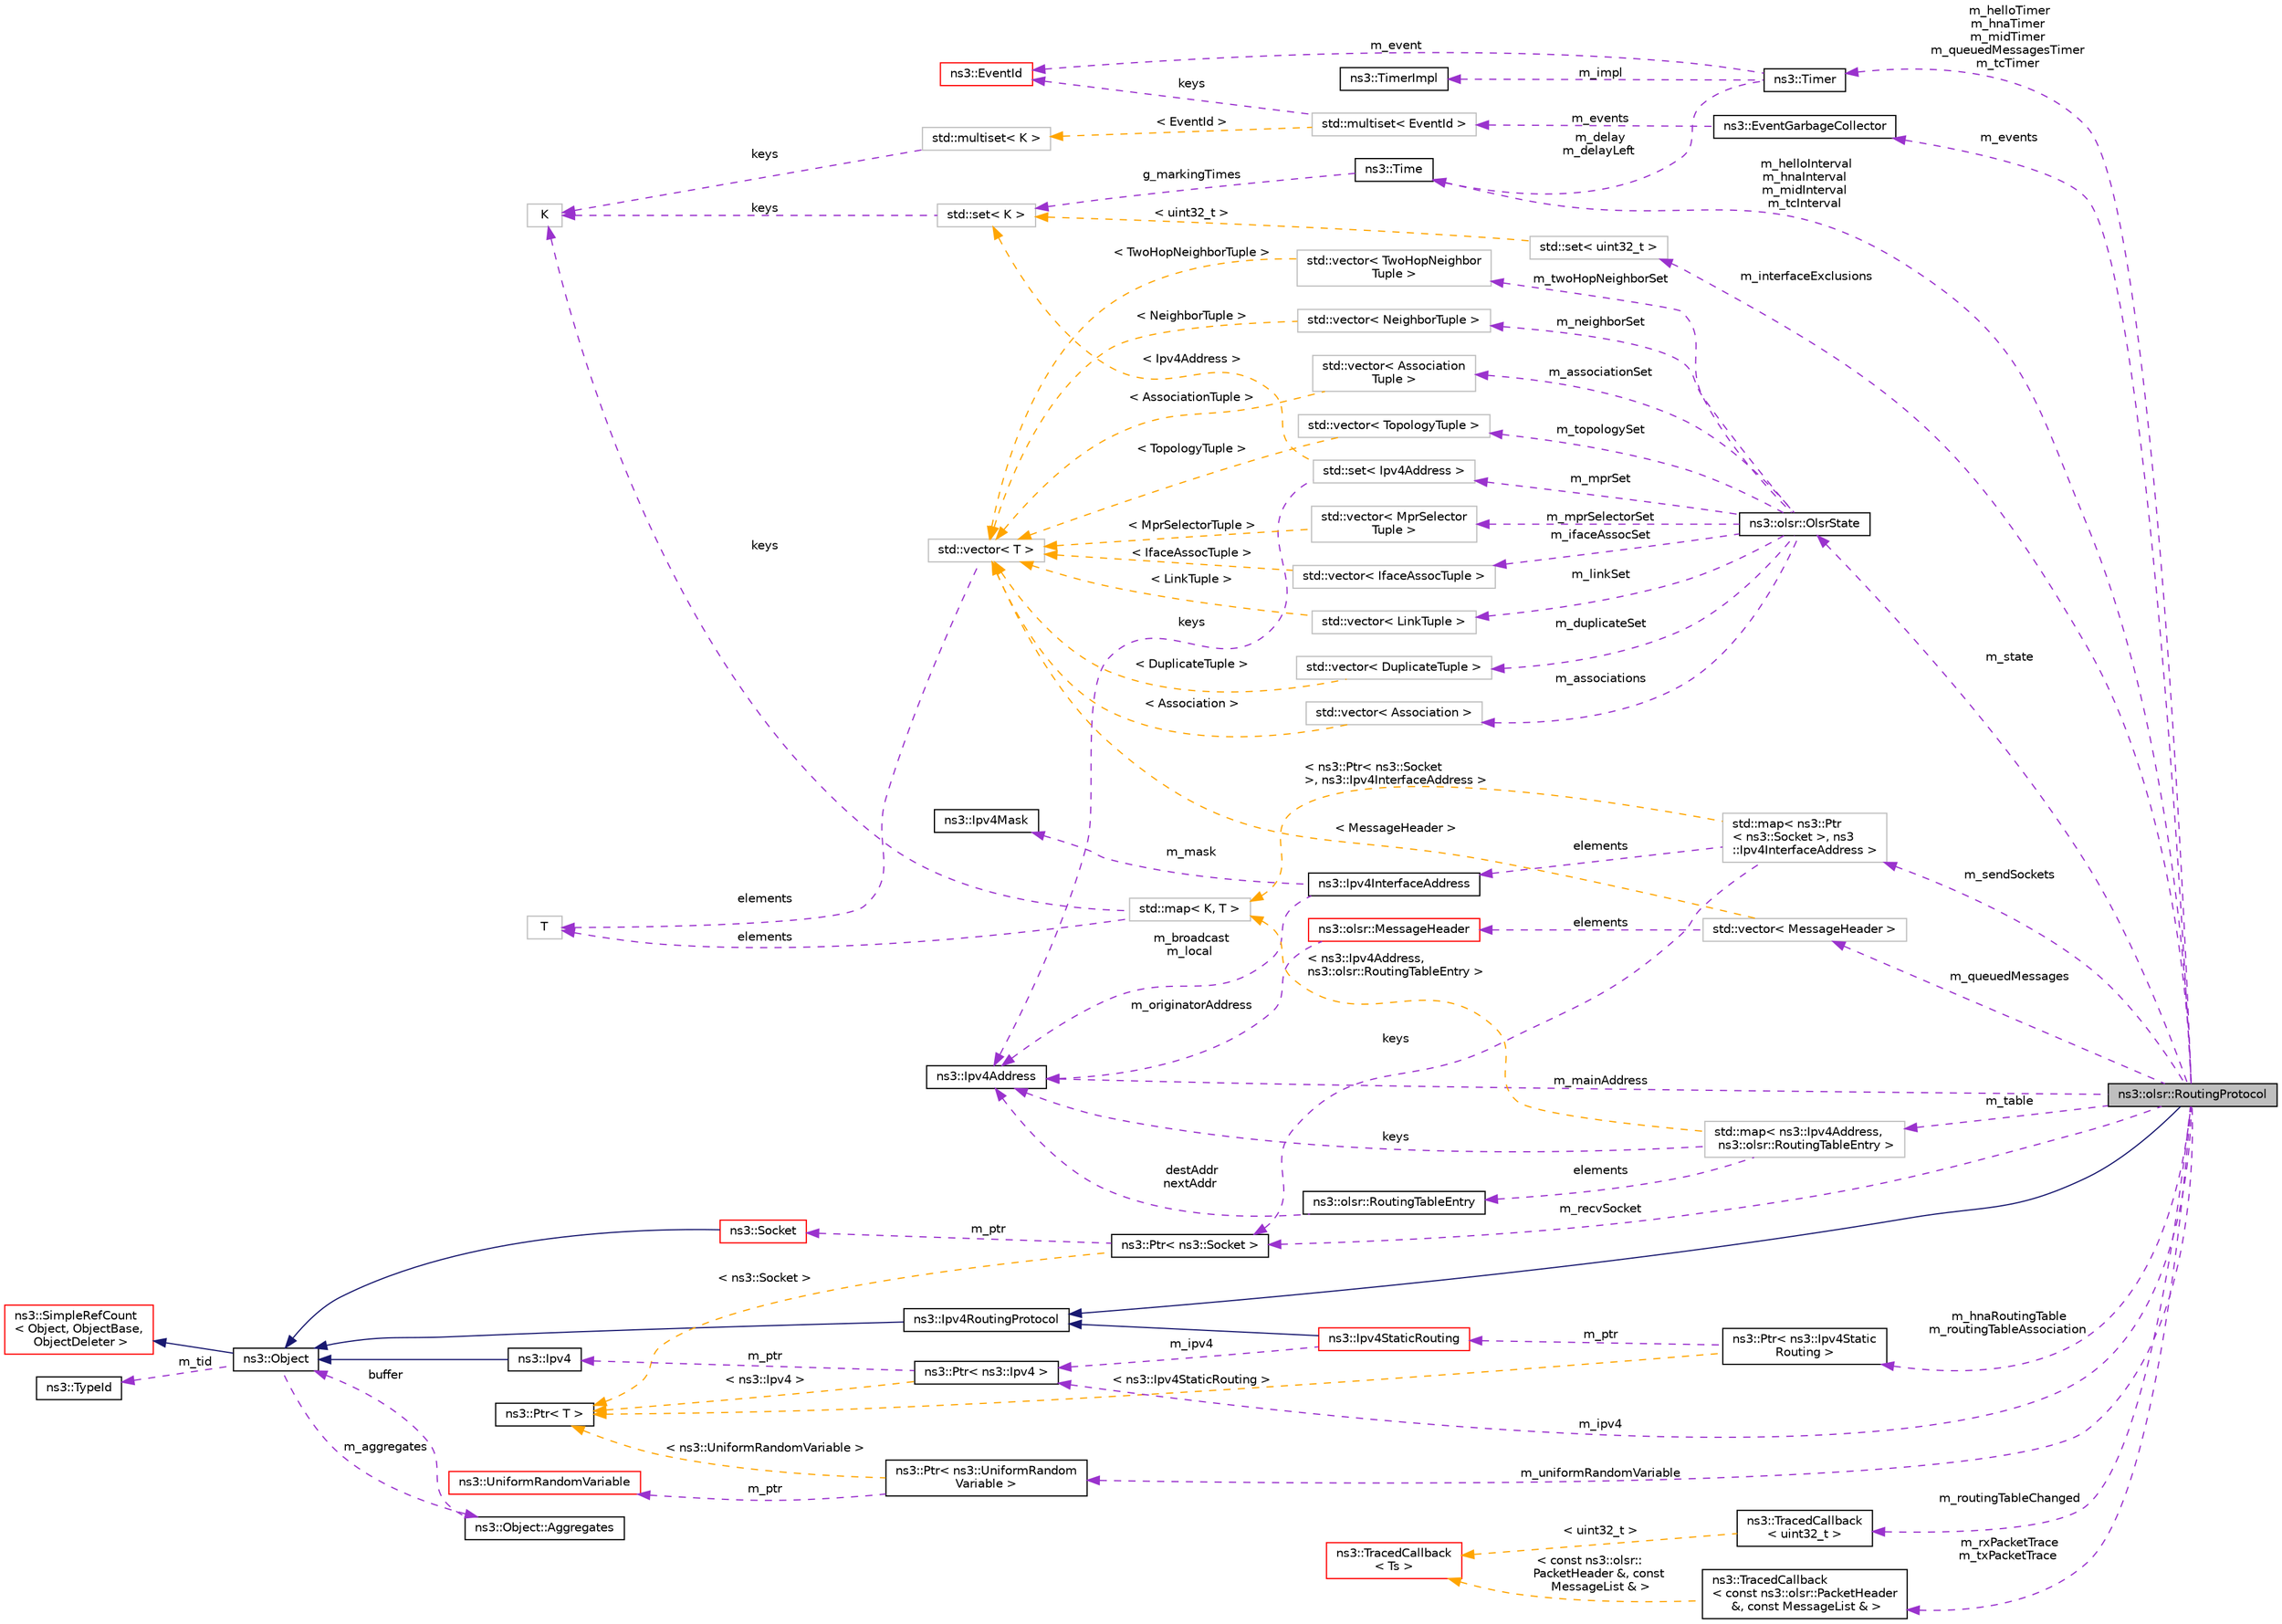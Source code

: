digraph "ns3::olsr::RoutingProtocol"
{
 // LATEX_PDF_SIZE
  edge [fontname="Helvetica",fontsize="10",labelfontname="Helvetica",labelfontsize="10"];
  node [fontname="Helvetica",fontsize="10",shape=record];
  rankdir="LR";
  Node1 [label="ns3::olsr::RoutingProtocol",height=0.2,width=0.4,color="black", fillcolor="grey75", style="filled", fontcolor="black",tooltip="OLSR routing protocol for IPv4."];
  Node2 -> Node1 [dir="back",color="midnightblue",fontsize="10",style="solid",fontname="Helvetica"];
  Node2 [label="ns3::Ipv4RoutingProtocol",height=0.2,width=0.4,color="black", fillcolor="white", style="filled",URL="$classns3_1_1_ipv4_routing_protocol.html",tooltip="Abstract base class for IPv4 routing protocols."];
  Node3 -> Node2 [dir="back",color="midnightblue",fontsize="10",style="solid",fontname="Helvetica"];
  Node3 [label="ns3::Object",height=0.2,width=0.4,color="black", fillcolor="white", style="filled",URL="$classns3_1_1_object.html",tooltip="A base class which provides memory management and object aggregation."];
  Node4 -> Node3 [dir="back",color="midnightblue",fontsize="10",style="solid",fontname="Helvetica"];
  Node4 [label="ns3::SimpleRefCount\l\< Object, ObjectBase,\l ObjectDeleter \>",height=0.2,width=0.4,color="red", fillcolor="white", style="filled",URL="$classns3_1_1_simple_ref_count.html",tooltip=" "];
  Node8 -> Node3 [dir="back",color="darkorchid3",fontsize="10",style="dashed",label=" m_tid" ,fontname="Helvetica"];
  Node8 [label="ns3::TypeId",height=0.2,width=0.4,color="black", fillcolor="white", style="filled",URL="$classns3_1_1_type_id.html",tooltip="a unique identifier for an interface."];
  Node9 -> Node3 [dir="back",color="darkorchid3",fontsize="10",style="dashed",label=" m_aggregates" ,fontname="Helvetica"];
  Node9 [label="ns3::Object::Aggregates",height=0.2,width=0.4,color="black", fillcolor="white", style="filled",URL="$structns3_1_1_object_1_1_aggregates.html",tooltip="The list of Objects aggregated to this one."];
  Node3 -> Node9 [dir="back",color="darkorchid3",fontsize="10",style="dashed",label=" buffer" ,fontname="Helvetica"];
  Node10 -> Node1 [dir="back",color="darkorchid3",fontsize="10",style="dashed",label=" m_sendSockets" ,fontname="Helvetica"];
  Node10 [label="std::map\< ns3::Ptr\l\< ns3::Socket \>, ns3\l::Ipv4InterfaceAddress \>",height=0.2,width=0.4,color="grey75", fillcolor="white", style="filled",tooltip=" "];
  Node11 -> Node10 [dir="back",color="darkorchid3",fontsize="10",style="dashed",label=" keys" ,fontname="Helvetica"];
  Node11 [label="ns3::Ptr\< ns3::Socket \>",height=0.2,width=0.4,color="black", fillcolor="white", style="filled",URL="$classns3_1_1_ptr.html",tooltip=" "];
  Node12 -> Node11 [dir="back",color="darkorchid3",fontsize="10",style="dashed",label=" m_ptr" ,fontname="Helvetica"];
  Node12 [label="ns3::Socket",height=0.2,width=0.4,color="red", fillcolor="white", style="filled",URL="$classns3_1_1_socket.html",tooltip="A low-level Socket API based loosely on the BSD Socket API."];
  Node3 -> Node12 [dir="back",color="midnightblue",fontsize="10",style="solid",fontname="Helvetica"];
  Node15 -> Node11 [dir="back",color="orange",fontsize="10",style="dashed",label=" \< ns3::Socket \>" ,fontname="Helvetica"];
  Node15 [label="ns3::Ptr\< T \>",height=0.2,width=0.4,color="black", fillcolor="white", style="filled",URL="$classns3_1_1_ptr.html",tooltip="Smart pointer class similar to boost::intrusive_ptr."];
  Node26 -> Node10 [dir="back",color="darkorchid3",fontsize="10",style="dashed",label=" elements" ,fontname="Helvetica"];
  Node26 [label="ns3::Ipv4InterfaceAddress",height=0.2,width=0.4,color="black", fillcolor="white", style="filled",URL="$classns3_1_1_ipv4_interface_address.html",tooltip="a class to store IPv4 address information on an interface"];
  Node27 -> Node26 [dir="back",color="darkorchid3",fontsize="10",style="dashed",label=" m_mask" ,fontname="Helvetica"];
  Node27 [label="ns3::Ipv4Mask",height=0.2,width=0.4,color="black", fillcolor="white", style="filled",URL="$classns3_1_1_ipv4_mask.html",tooltip="a class to represent an Ipv4 address mask"];
  Node28 -> Node26 [dir="back",color="darkorchid3",fontsize="10",style="dashed",label=" m_broadcast\nm_local" ,fontname="Helvetica"];
  Node28 [label="ns3::Ipv4Address",height=0.2,width=0.4,color="black", fillcolor="white", style="filled",URL="$classns3_1_1_ipv4_address.html",tooltip="Ipv4 addresses are stored in host order in this class."];
  Node29 -> Node10 [dir="back",color="orange",fontsize="10",style="dashed",label=" \< ns3::Ptr\< ns3::Socket\l \>, ns3::Ipv4InterfaceAddress \>" ,fontname="Helvetica"];
  Node29 [label="std::map\< K, T \>",height=0.2,width=0.4,color="grey75", fillcolor="white", style="filled",tooltip=" "];
  Node30 -> Node29 [dir="back",color="darkorchid3",fontsize="10",style="dashed",label=" keys" ,fontname="Helvetica"];
  Node30 [label="K",height=0.2,width=0.4,color="grey75", fillcolor="white", style="filled",tooltip=" "];
  Node31 -> Node29 [dir="back",color="darkorchid3",fontsize="10",style="dashed",label=" elements" ,fontname="Helvetica"];
  Node31 [label="T",height=0.2,width=0.4,color="grey75", fillcolor="white", style="filled",tooltip=" "];
  Node32 -> Node1 [dir="back",color="darkorchid3",fontsize="10",style="dashed",label=" m_table" ,fontname="Helvetica"];
  Node32 [label="std::map\< ns3::Ipv4Address,\l ns3::olsr::RoutingTableEntry \>",height=0.2,width=0.4,color="grey75", fillcolor="white", style="filled",tooltip=" "];
  Node33 -> Node32 [dir="back",color="darkorchid3",fontsize="10",style="dashed",label=" elements" ,fontname="Helvetica"];
  Node33 [label="ns3::olsr::RoutingTableEntry",height=0.2,width=0.4,color="black", fillcolor="white", style="filled",URL="$structns3_1_1olsr_1_1_routing_table_entry.html",tooltip="An OLSR's routing table entry."];
  Node28 -> Node33 [dir="back",color="darkorchid3",fontsize="10",style="dashed",label=" destAddr\nnextAddr" ,fontname="Helvetica"];
  Node28 -> Node32 [dir="back",color="darkorchid3",fontsize="10",style="dashed",label=" keys" ,fontname="Helvetica"];
  Node29 -> Node32 [dir="back",color="orange",fontsize="10",style="dashed",label=" \< ns3::Ipv4Address,\l ns3::olsr::RoutingTableEntry \>" ,fontname="Helvetica"];
  Node34 -> Node1 [dir="back",color="darkorchid3",fontsize="10",style="dashed",label=" m_events" ,fontname="Helvetica"];
  Node34 [label="ns3::EventGarbageCollector",height=0.2,width=0.4,color="black", fillcolor="white", style="filled",URL="$classns3_1_1_event_garbage_collector.html",tooltip="An object that tracks scheduled events and automatically cancels them when it is destroyed."];
  Node35 -> Node34 [dir="back",color="darkorchid3",fontsize="10",style="dashed",label=" m_events" ,fontname="Helvetica"];
  Node35 [label="std::multiset\< EventId \>",height=0.2,width=0.4,color="grey75", fillcolor="white", style="filled",tooltip=" "];
  Node36 -> Node35 [dir="back",color="darkorchid3",fontsize="10",style="dashed",label=" keys" ,fontname="Helvetica"];
  Node36 [label="ns3::EventId",height=0.2,width=0.4,color="red", fillcolor="white", style="filled",URL="$classns3_1_1_event_id.html",tooltip="An identifier for simulation events."];
  Node40 -> Node35 [dir="back",color="orange",fontsize="10",style="dashed",label=" \< EventId \>" ,fontname="Helvetica"];
  Node40 [label="std::multiset\< K \>",height=0.2,width=0.4,color="grey75", fillcolor="white", style="filled",tooltip=" "];
  Node30 -> Node40 [dir="back",color="darkorchid3",fontsize="10",style="dashed",label=" keys" ,fontname="Helvetica"];
  Node41 -> Node1 [dir="back",color="darkorchid3",fontsize="10",style="dashed",label=" m_interfaceExclusions" ,fontname="Helvetica"];
  Node41 [label="std::set\< uint32_t \>",height=0.2,width=0.4,color="grey75", fillcolor="white", style="filled",tooltip=" "];
  Node42 -> Node41 [dir="back",color="orange",fontsize="10",style="dashed",label=" \< uint32_t \>" ,fontname="Helvetica"];
  Node42 [label="std::set\< K \>",height=0.2,width=0.4,color="grey75", fillcolor="white", style="filled",tooltip=" "];
  Node30 -> Node42 [dir="back",color="darkorchid3",fontsize="10",style="dashed",label=" keys" ,fontname="Helvetica"];
  Node43 -> Node1 [dir="back",color="darkorchid3",fontsize="10",style="dashed",label=" m_helloInterval\nm_hnaInterval\nm_midInterval\nm_tcInterval" ,fontname="Helvetica"];
  Node43 [label="ns3::Time",height=0.2,width=0.4,color="black", fillcolor="white", style="filled",URL="$classns3_1_1_time.html",tooltip="Simulation virtual time values and global simulation resolution."];
  Node42 -> Node43 [dir="back",color="darkorchid3",fontsize="10",style="dashed",label=" g_markingTimes" ,fontname="Helvetica"];
  Node44 -> Node1 [dir="back",color="darkorchid3",fontsize="10",style="dashed",label=" m_ipv4" ,fontname="Helvetica"];
  Node44 [label="ns3::Ptr\< ns3::Ipv4 \>",height=0.2,width=0.4,color="black", fillcolor="white", style="filled",URL="$classns3_1_1_ptr.html",tooltip=" "];
  Node45 -> Node44 [dir="back",color="darkorchid3",fontsize="10",style="dashed",label=" m_ptr" ,fontname="Helvetica"];
  Node45 [label="ns3::Ipv4",height=0.2,width=0.4,color="black", fillcolor="white", style="filled",URL="$classns3_1_1_ipv4.html",tooltip="Access to the IPv4 forwarding table, interfaces, and configuration."];
  Node3 -> Node45 [dir="back",color="midnightblue",fontsize="10",style="solid",fontname="Helvetica"];
  Node15 -> Node44 [dir="back",color="orange",fontsize="10",style="dashed",label=" \< ns3::Ipv4 \>" ,fontname="Helvetica"];
  Node28 -> Node1 [dir="back",color="darkorchid3",fontsize="10",style="dashed",label=" m_mainAddress" ,fontname="Helvetica"];
  Node46 -> Node1 [dir="back",color="darkorchid3",fontsize="10",style="dashed",label=" m_state" ,fontname="Helvetica"];
  Node46 [label="ns3::olsr::OlsrState",height=0.2,width=0.4,color="black", fillcolor="white", style="filled",URL="$classns3_1_1olsr_1_1_olsr_state.html",tooltip="This class encapsulates all data structures needed for maintaining internal state of an OLSR node."];
  Node47 -> Node46 [dir="back",color="darkorchid3",fontsize="10",style="dashed",label=" m_associations" ,fontname="Helvetica"];
  Node47 [label="std::vector\< Association \>",height=0.2,width=0.4,color="grey75", fillcolor="white", style="filled",tooltip=" "];
  Node49 -> Node47 [dir="back",color="orange",fontsize="10",style="dashed",label=" \< Association \>" ,fontname="Helvetica"];
  Node49 [label="std::vector\< T \>",height=0.2,width=0.4,color="grey75", fillcolor="white", style="filled",tooltip=" "];
  Node31 -> Node49 [dir="back",color="darkorchid3",fontsize="10",style="dashed",label=" elements" ,fontname="Helvetica"];
  Node50 -> Node46 [dir="back",color="darkorchid3",fontsize="10",style="dashed",label=" m_ifaceAssocSet" ,fontname="Helvetica"];
  Node50 [label="std::vector\< IfaceAssocTuple \>",height=0.2,width=0.4,color="grey75", fillcolor="white", style="filled",tooltip=" "];
  Node49 -> Node50 [dir="back",color="orange",fontsize="10",style="dashed",label=" \< IfaceAssocTuple \>" ,fontname="Helvetica"];
  Node52 -> Node46 [dir="back",color="darkorchid3",fontsize="10",style="dashed",label=" m_linkSet" ,fontname="Helvetica"];
  Node52 [label="std::vector\< LinkTuple \>",height=0.2,width=0.4,color="grey75", fillcolor="white", style="filled",tooltip=" "];
  Node49 -> Node52 [dir="back",color="orange",fontsize="10",style="dashed",label=" \< LinkTuple \>" ,fontname="Helvetica"];
  Node54 -> Node46 [dir="back",color="darkorchid3",fontsize="10",style="dashed",label=" m_twoHopNeighborSet" ,fontname="Helvetica"];
  Node54 [label="std::vector\< TwoHopNeighbor\lTuple \>",height=0.2,width=0.4,color="grey75", fillcolor="white", style="filled",tooltip=" "];
  Node49 -> Node54 [dir="back",color="orange",fontsize="10",style="dashed",label=" \< TwoHopNeighborTuple \>" ,fontname="Helvetica"];
  Node56 -> Node46 [dir="back",color="darkorchid3",fontsize="10",style="dashed",label=" m_mprSet" ,fontname="Helvetica"];
  Node56 [label="std::set\< Ipv4Address \>",height=0.2,width=0.4,color="grey75", fillcolor="white", style="filled",tooltip=" "];
  Node28 -> Node56 [dir="back",color="darkorchid3",fontsize="10",style="dashed",label=" keys" ,fontname="Helvetica"];
  Node42 -> Node56 [dir="back",color="orange",fontsize="10",style="dashed",label=" \< Ipv4Address \>" ,fontname="Helvetica"];
  Node57 -> Node46 [dir="back",color="darkorchid3",fontsize="10",style="dashed",label=" m_neighborSet" ,fontname="Helvetica"];
  Node57 [label="std::vector\< NeighborTuple \>",height=0.2,width=0.4,color="grey75", fillcolor="white", style="filled",tooltip=" "];
  Node49 -> Node57 [dir="back",color="orange",fontsize="10",style="dashed",label=" \< NeighborTuple \>" ,fontname="Helvetica"];
  Node59 -> Node46 [dir="back",color="darkorchid3",fontsize="10",style="dashed",label=" m_associationSet" ,fontname="Helvetica"];
  Node59 [label="std::vector\< Association\lTuple \>",height=0.2,width=0.4,color="grey75", fillcolor="white", style="filled",tooltip=" "];
  Node49 -> Node59 [dir="back",color="orange",fontsize="10",style="dashed",label=" \< AssociationTuple \>" ,fontname="Helvetica"];
  Node61 -> Node46 [dir="back",color="darkorchid3",fontsize="10",style="dashed",label=" m_topologySet" ,fontname="Helvetica"];
  Node61 [label="std::vector\< TopologyTuple \>",height=0.2,width=0.4,color="grey75", fillcolor="white", style="filled",tooltip=" "];
  Node49 -> Node61 [dir="back",color="orange",fontsize="10",style="dashed",label=" \< TopologyTuple \>" ,fontname="Helvetica"];
  Node63 -> Node46 [dir="back",color="darkorchid3",fontsize="10",style="dashed",label=" m_mprSelectorSet" ,fontname="Helvetica"];
  Node63 [label="std::vector\< MprSelector\lTuple \>",height=0.2,width=0.4,color="grey75", fillcolor="white", style="filled",tooltip=" "];
  Node49 -> Node63 [dir="back",color="orange",fontsize="10",style="dashed",label=" \< MprSelectorTuple \>" ,fontname="Helvetica"];
  Node65 -> Node46 [dir="back",color="darkorchid3",fontsize="10",style="dashed",label=" m_duplicateSet" ,fontname="Helvetica"];
  Node65 [label="std::vector\< DuplicateTuple \>",height=0.2,width=0.4,color="grey75", fillcolor="white", style="filled",tooltip=" "];
  Node49 -> Node65 [dir="back",color="orange",fontsize="10",style="dashed",label=" \< DuplicateTuple \>" ,fontname="Helvetica"];
  Node68 -> Node1 [dir="back",color="darkorchid3",fontsize="10",style="dashed",label=" m_uniformRandomVariable" ,fontname="Helvetica"];
  Node68 [label="ns3::Ptr\< ns3::UniformRandom\lVariable \>",height=0.2,width=0.4,color="black", fillcolor="white", style="filled",URL="$classns3_1_1_ptr.html",tooltip=" "];
  Node69 -> Node68 [dir="back",color="darkorchid3",fontsize="10",style="dashed",label=" m_ptr" ,fontname="Helvetica"];
  Node69 [label="ns3::UniformRandomVariable",height=0.2,width=0.4,color="red", fillcolor="white", style="filled",URL="$classns3_1_1_uniform_random_variable.html",tooltip="The uniform distribution Random Number Generator (RNG)."];
  Node15 -> Node68 [dir="back",color="orange",fontsize="10",style="dashed",label=" \< ns3::UniformRandomVariable \>" ,fontname="Helvetica"];
  Node72 -> Node1 [dir="back",color="darkorchid3",fontsize="10",style="dashed",label=" m_routingTableChanged" ,fontname="Helvetica"];
  Node72 [label="ns3::TracedCallback\l\< uint32_t \>",height=0.2,width=0.4,color="black", fillcolor="white", style="filled",URL="$classns3_1_1_traced_callback.html",tooltip=" "];
  Node73 -> Node72 [dir="back",color="orange",fontsize="10",style="dashed",label=" \< uint32_t \>" ,fontname="Helvetica"];
  Node73 [label="ns3::TracedCallback\l\< Ts \>",height=0.2,width=0.4,color="red", fillcolor="white", style="filled",URL="$classns3_1_1_traced_callback.html",tooltip="Forward calls to a chain of Callback."];
  Node77 -> Node1 [dir="back",color="darkorchid3",fontsize="10",style="dashed",label=" m_rxPacketTrace\nm_txPacketTrace" ,fontname="Helvetica"];
  Node77 [label="ns3::TracedCallback\l\< const ns3::olsr::PacketHeader\l &, const MessageList & \>",height=0.2,width=0.4,color="black", fillcolor="white", style="filled",URL="$classns3_1_1_traced_callback.html",tooltip=" "];
  Node73 -> Node77 [dir="back",color="orange",fontsize="10",style="dashed",label=" \< const ns3::olsr::\lPacketHeader &, const\l MessageList & \>" ,fontname="Helvetica"];
  Node11 -> Node1 [dir="back",color="darkorchid3",fontsize="10",style="dashed",label=" m_recvSocket" ,fontname="Helvetica"];
  Node78 -> Node1 [dir="back",color="darkorchid3",fontsize="10",style="dashed",label=" m_helloTimer\nm_hnaTimer\nm_midTimer\nm_queuedMessagesTimer\nm_tcTimer" ,fontname="Helvetica"];
  Node78 [label="ns3::Timer",height=0.2,width=0.4,color="black", fillcolor="white", style="filled",URL="$classns3_1_1_timer.html",tooltip="A simple virtual Timer class."];
  Node36 -> Node78 [dir="back",color="darkorchid3",fontsize="10",style="dashed",label=" m_event" ,fontname="Helvetica"];
  Node43 -> Node78 [dir="back",color="darkorchid3",fontsize="10",style="dashed",label=" m_delay\nm_delayLeft" ,fontname="Helvetica"];
  Node79 -> Node78 [dir="back",color="darkorchid3",fontsize="10",style="dashed",label=" m_impl" ,fontname="Helvetica"];
  Node79 [label="ns3::TimerImpl",height=0.2,width=0.4,color="black", fillcolor="white", style="filled",URL="$classns3_1_1_timer_impl.html",tooltip="The timer implementation underlying Timer and Watchdog."];
  Node80 -> Node1 [dir="back",color="darkorchid3",fontsize="10",style="dashed",label=" m_queuedMessages" ,fontname="Helvetica"];
  Node80 [label="std::vector\< MessageHeader \>",height=0.2,width=0.4,color="grey75", fillcolor="white", style="filled",tooltip=" "];
  Node81 -> Node80 [dir="back",color="darkorchid3",fontsize="10",style="dashed",label=" elements" ,fontname="Helvetica"];
  Node81 [label="ns3::olsr::MessageHeader",height=0.2,width=0.4,color="red", fillcolor="white", style="filled",URL="$classns3_1_1olsr_1_1_message_header.html",tooltip="This header can store HELP, TC, MID and HNA messages."];
  Node28 -> Node81 [dir="back",color="darkorchid3",fontsize="10",style="dashed",label=" m_originatorAddress" ,fontname="Helvetica"];
  Node49 -> Node80 [dir="back",color="orange",fontsize="10",style="dashed",label=" \< MessageHeader \>" ,fontname="Helvetica"];
  Node92 -> Node1 [dir="back",color="darkorchid3",fontsize="10",style="dashed",label=" m_hnaRoutingTable\nm_routingTableAssociation" ,fontname="Helvetica"];
  Node92 [label="ns3::Ptr\< ns3::Ipv4Static\lRouting \>",height=0.2,width=0.4,color="black", fillcolor="white", style="filled",URL="$classns3_1_1_ptr.html",tooltip=" "];
  Node93 -> Node92 [dir="back",color="darkorchid3",fontsize="10",style="dashed",label=" m_ptr" ,fontname="Helvetica"];
  Node93 [label="ns3::Ipv4StaticRouting",height=0.2,width=0.4,color="red", fillcolor="white", style="filled",URL="$classns3_1_1_ipv4_static_routing.html",tooltip="Static routing protocol for IP version 4 stacks."];
  Node2 -> Node93 [dir="back",color="midnightblue",fontsize="10",style="solid",fontname="Helvetica"];
  Node44 -> Node93 [dir="back",color="darkorchid3",fontsize="10",style="dashed",label=" m_ipv4" ,fontname="Helvetica"];
  Node15 -> Node92 [dir="back",color="orange",fontsize="10",style="dashed",label=" \< ns3::Ipv4StaticRouting \>" ,fontname="Helvetica"];
}
